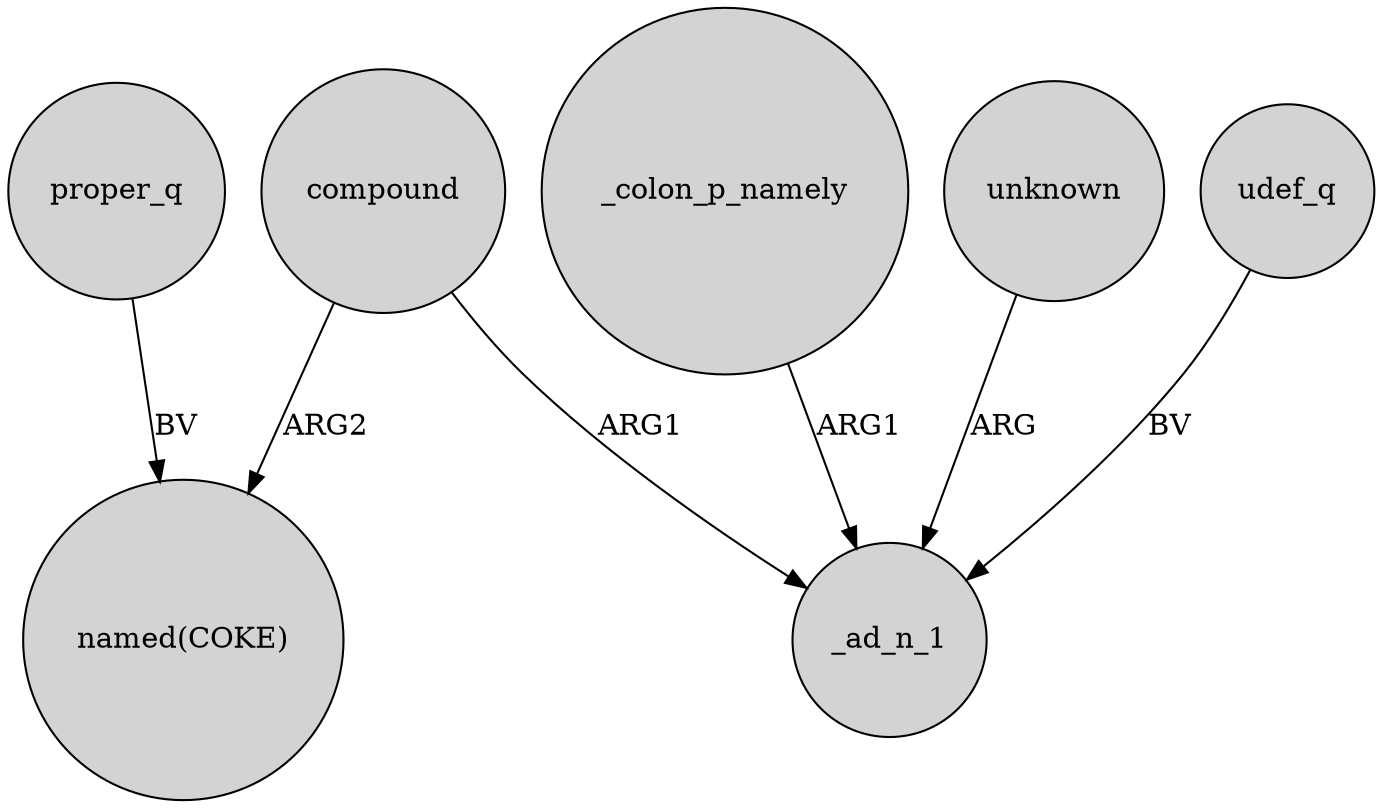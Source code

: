 digraph {
	node [shape=circle style=filled]
	proper_q -> "named(COKE)" [label=BV]
	_colon_p_namely -> _ad_n_1 [label=ARG1]
	compound -> "named(COKE)" [label=ARG2]
	unknown -> _ad_n_1 [label=ARG]
	udef_q -> _ad_n_1 [label=BV]
	compound -> _ad_n_1 [label=ARG1]
}
